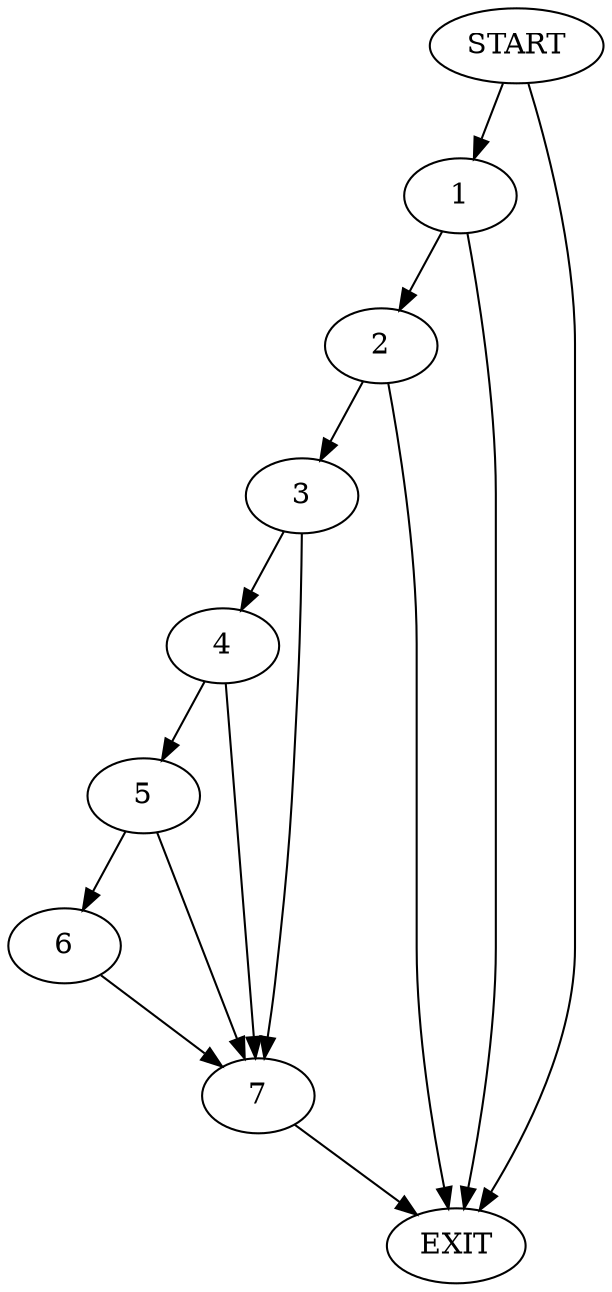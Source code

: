 digraph { 
0 [label="START"];
1;
2;
3;
4;
5;
6;
7;
8[label="EXIT"];
0 -> 1;
0 -> 8;
1 -> 2;
1 -> 8;
2 -> 3;
2 -> 8;
3 -> 4;
3 -> 7;
4 -> 7;
4 -> 5;
5 -> 6;
5 -> 7;
6 -> 7;
7 -> 8;
}